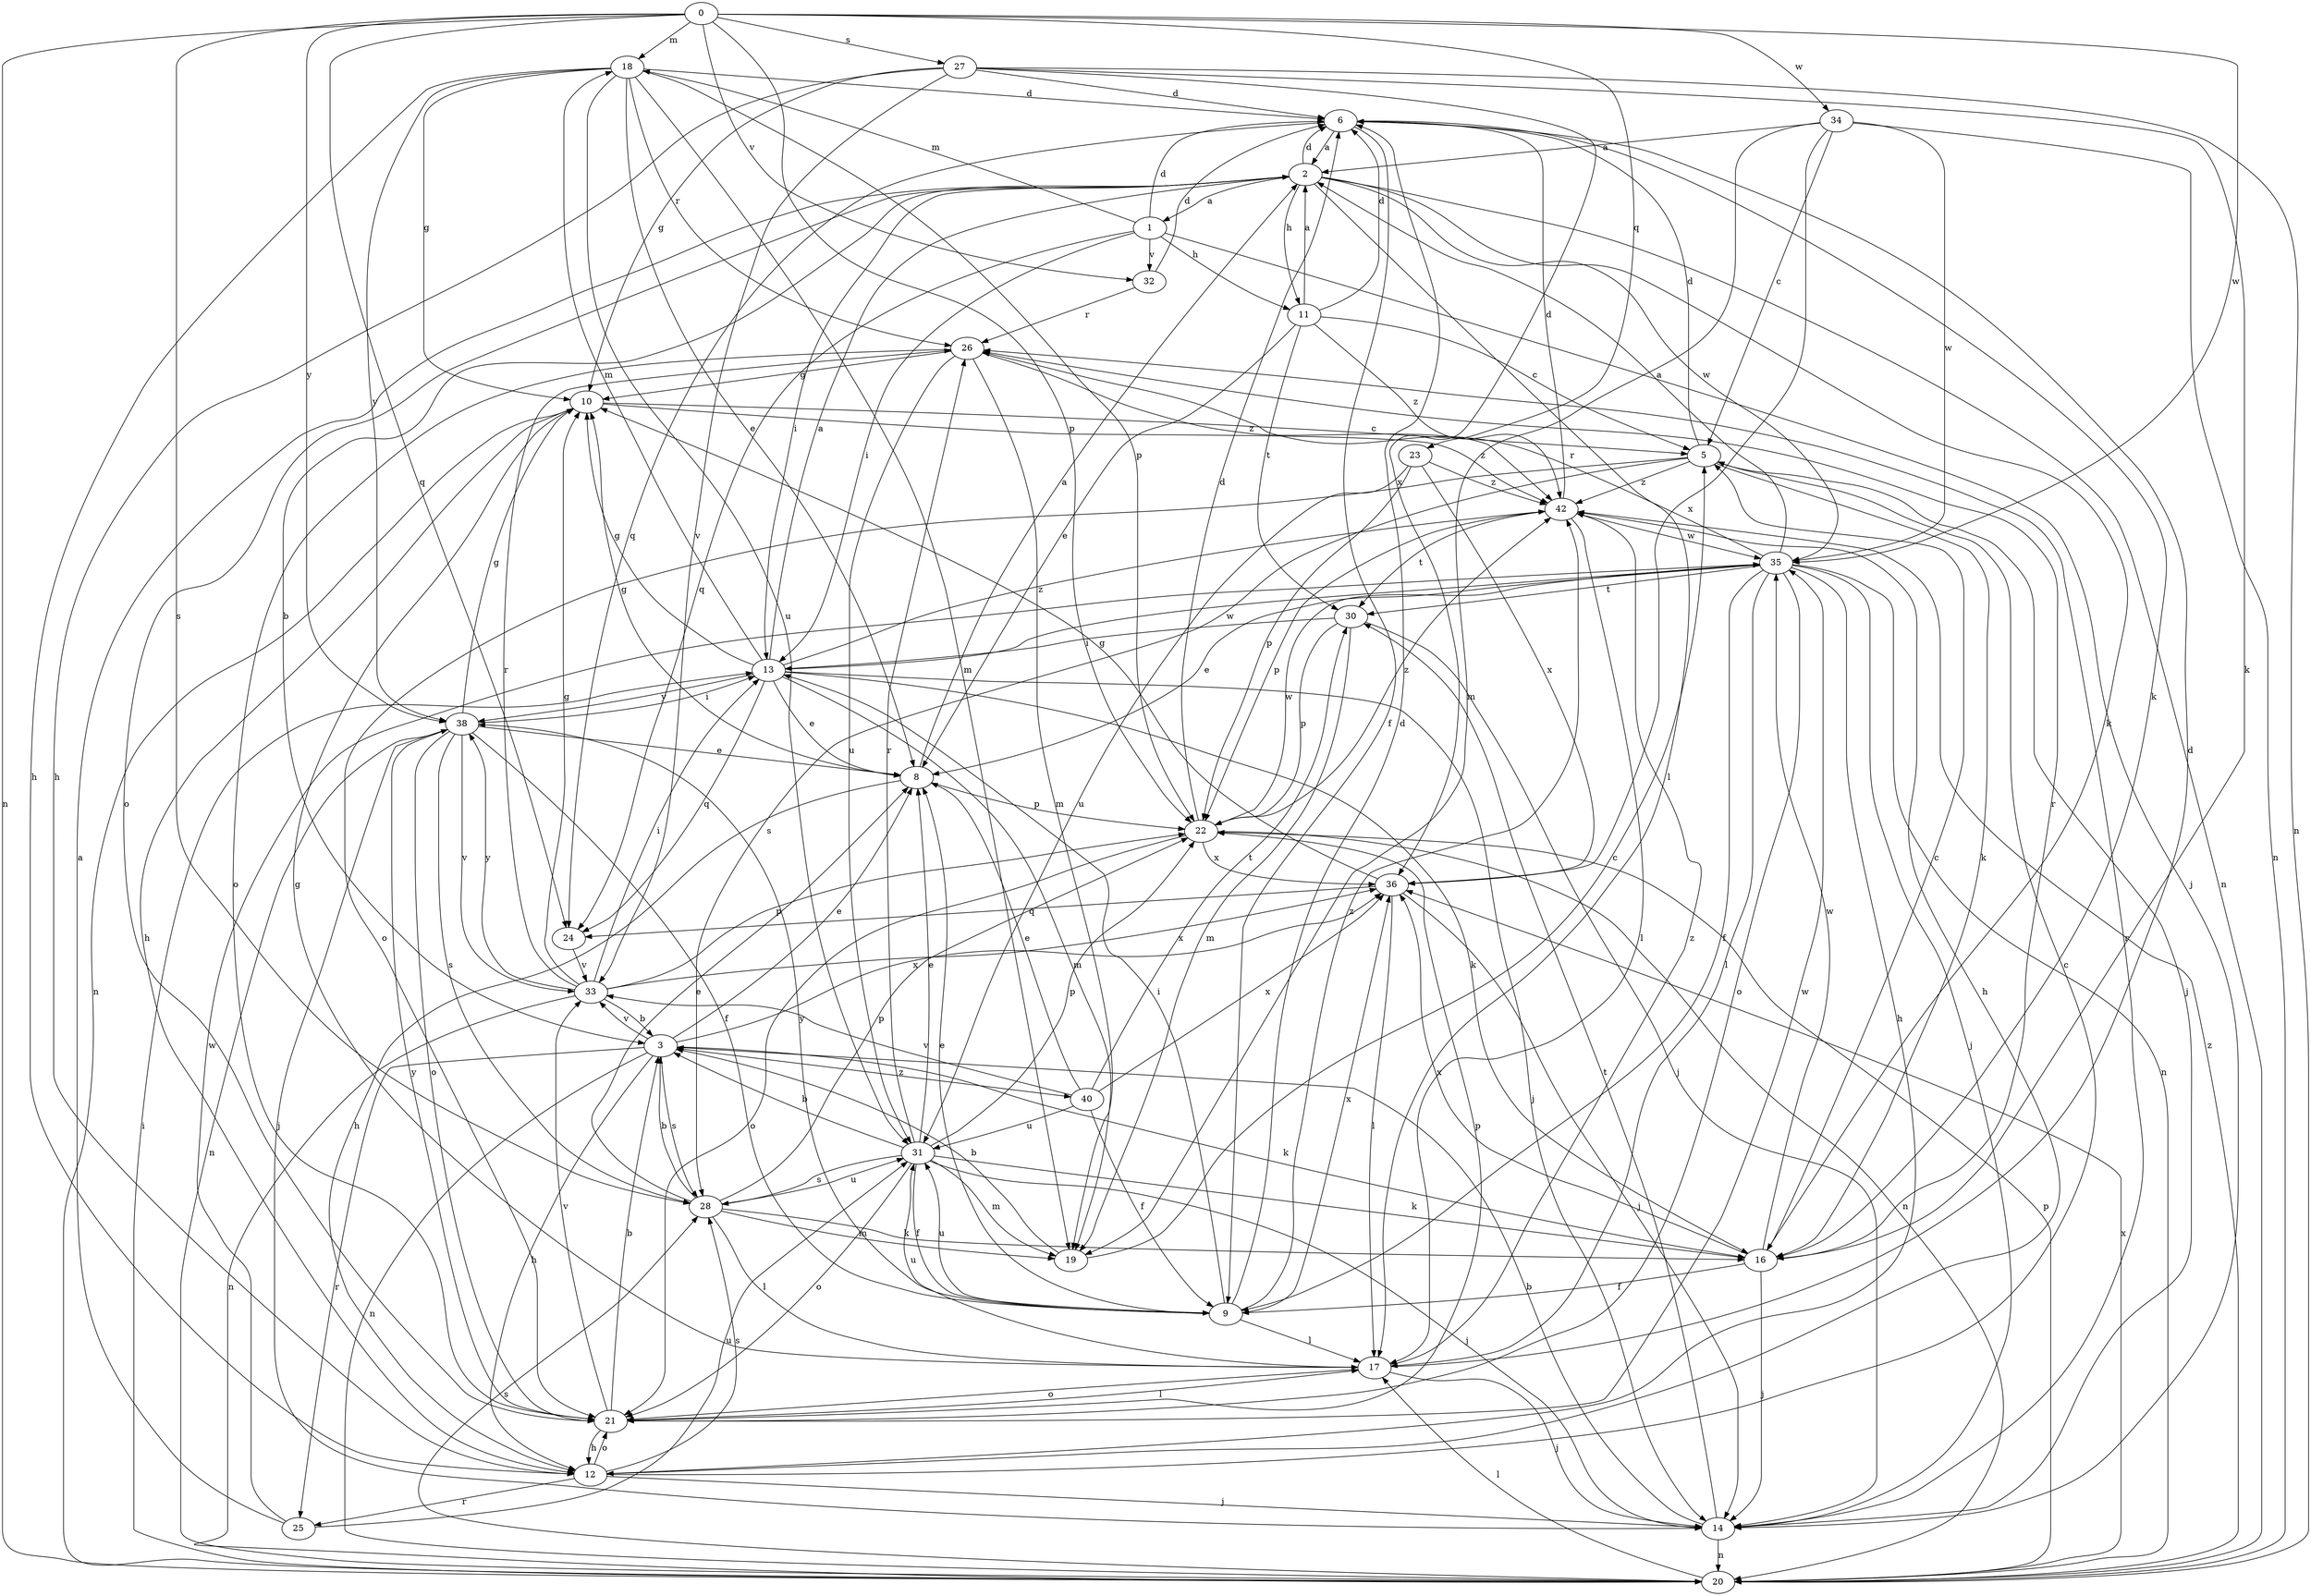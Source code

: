 strict digraph  {
0;
1;
2;
3;
5;
6;
8;
9;
10;
11;
12;
13;
14;
16;
17;
18;
19;
20;
21;
22;
23;
24;
25;
26;
27;
28;
30;
31;
32;
33;
34;
35;
36;
38;
40;
42;
0 -> 18  [label=m];
0 -> 20  [label=n];
0 -> 22  [label=p];
0 -> 23  [label=q];
0 -> 24  [label=q];
0 -> 27  [label=s];
0 -> 28  [label=s];
0 -> 32  [label=v];
0 -> 34  [label=w];
0 -> 35  [label=w];
0 -> 38  [label=y];
1 -> 6  [label=d];
1 -> 11  [label=h];
1 -> 13  [label=i];
1 -> 14  [label=j];
1 -> 18  [label=m];
1 -> 24  [label=q];
1 -> 32  [label=v];
2 -> 1  [label=a];
2 -> 3  [label=b];
2 -> 6  [label=d];
2 -> 11  [label=h];
2 -> 13  [label=i];
2 -> 16  [label=k];
2 -> 17  [label=l];
2 -> 20  [label=n];
2 -> 21  [label=o];
2 -> 35  [label=w];
3 -> 8  [label=e];
3 -> 12  [label=h];
3 -> 16  [label=k];
3 -> 20  [label=n];
3 -> 25  [label=r];
3 -> 28  [label=s];
3 -> 33  [label=v];
3 -> 36  [label=x];
3 -> 40  [label=z];
5 -> 6  [label=d];
5 -> 14  [label=j];
5 -> 16  [label=k];
5 -> 21  [label=o];
5 -> 28  [label=s];
5 -> 42  [label=z];
6 -> 2  [label=a];
6 -> 9  [label=f];
6 -> 16  [label=k];
6 -> 24  [label=q];
8 -> 2  [label=a];
8 -> 10  [label=g];
8 -> 12  [label=h];
8 -> 22  [label=p];
9 -> 6  [label=d];
9 -> 8  [label=e];
9 -> 13  [label=i];
9 -> 17  [label=l];
9 -> 31  [label=u];
9 -> 36  [label=x];
9 -> 38  [label=y];
9 -> 42  [label=z];
10 -> 5  [label=c];
10 -> 12  [label=h];
10 -> 20  [label=n];
10 -> 42  [label=z];
11 -> 2  [label=a];
11 -> 5  [label=c];
11 -> 6  [label=d];
11 -> 8  [label=e];
11 -> 30  [label=t];
11 -> 42  [label=z];
12 -> 5  [label=c];
12 -> 14  [label=j];
12 -> 21  [label=o];
12 -> 25  [label=r];
12 -> 28  [label=s];
13 -> 2  [label=a];
13 -> 8  [label=e];
13 -> 10  [label=g];
13 -> 14  [label=j];
13 -> 16  [label=k];
13 -> 18  [label=m];
13 -> 19  [label=m];
13 -> 24  [label=q];
13 -> 35  [label=w];
13 -> 38  [label=y];
13 -> 42  [label=z];
14 -> 3  [label=b];
14 -> 20  [label=n];
14 -> 26  [label=r];
14 -> 30  [label=t];
16 -> 5  [label=c];
16 -> 9  [label=f];
16 -> 14  [label=j];
16 -> 26  [label=r];
16 -> 35  [label=w];
16 -> 36  [label=x];
17 -> 6  [label=d];
17 -> 10  [label=g];
17 -> 14  [label=j];
17 -> 21  [label=o];
17 -> 31  [label=u];
17 -> 42  [label=z];
18 -> 6  [label=d];
18 -> 8  [label=e];
18 -> 10  [label=g];
18 -> 12  [label=h];
18 -> 19  [label=m];
18 -> 22  [label=p];
18 -> 26  [label=r];
18 -> 31  [label=u];
18 -> 38  [label=y];
19 -> 3  [label=b];
19 -> 5  [label=c];
20 -> 13  [label=i];
20 -> 17  [label=l];
20 -> 22  [label=p];
20 -> 28  [label=s];
20 -> 36  [label=x];
20 -> 42  [label=z];
21 -> 3  [label=b];
21 -> 12  [label=h];
21 -> 17  [label=l];
21 -> 22  [label=p];
21 -> 33  [label=v];
21 -> 35  [label=w];
21 -> 38  [label=y];
22 -> 6  [label=d];
22 -> 20  [label=n];
22 -> 21  [label=o];
22 -> 35  [label=w];
22 -> 36  [label=x];
22 -> 42  [label=z];
23 -> 22  [label=p];
23 -> 31  [label=u];
23 -> 36  [label=x];
23 -> 42  [label=z];
24 -> 33  [label=v];
25 -> 2  [label=a];
25 -> 31  [label=u];
25 -> 35  [label=w];
26 -> 10  [label=g];
26 -> 19  [label=m];
26 -> 21  [label=o];
26 -> 31  [label=u];
26 -> 42  [label=z];
27 -> 6  [label=d];
27 -> 10  [label=g];
27 -> 12  [label=h];
27 -> 16  [label=k];
27 -> 20  [label=n];
27 -> 33  [label=v];
27 -> 36  [label=x];
28 -> 3  [label=b];
28 -> 8  [label=e];
28 -> 16  [label=k];
28 -> 17  [label=l];
28 -> 19  [label=m];
28 -> 22  [label=p];
28 -> 31  [label=u];
30 -> 13  [label=i];
30 -> 14  [label=j];
30 -> 19  [label=m];
30 -> 22  [label=p];
31 -> 3  [label=b];
31 -> 8  [label=e];
31 -> 9  [label=f];
31 -> 14  [label=j];
31 -> 16  [label=k];
31 -> 19  [label=m];
31 -> 21  [label=o];
31 -> 22  [label=p];
31 -> 26  [label=r];
31 -> 28  [label=s];
32 -> 6  [label=d];
32 -> 26  [label=r];
33 -> 3  [label=b];
33 -> 10  [label=g];
33 -> 13  [label=i];
33 -> 20  [label=n];
33 -> 22  [label=p];
33 -> 26  [label=r];
33 -> 36  [label=x];
33 -> 38  [label=y];
34 -> 2  [label=a];
34 -> 5  [label=c];
34 -> 19  [label=m];
34 -> 20  [label=n];
34 -> 35  [label=w];
34 -> 36  [label=x];
35 -> 2  [label=a];
35 -> 8  [label=e];
35 -> 9  [label=f];
35 -> 12  [label=h];
35 -> 14  [label=j];
35 -> 17  [label=l];
35 -> 20  [label=n];
35 -> 21  [label=o];
35 -> 26  [label=r];
35 -> 30  [label=t];
36 -> 10  [label=g];
36 -> 14  [label=j];
36 -> 17  [label=l];
36 -> 24  [label=q];
38 -> 8  [label=e];
38 -> 9  [label=f];
38 -> 10  [label=g];
38 -> 13  [label=i];
38 -> 14  [label=j];
38 -> 20  [label=n];
38 -> 21  [label=o];
38 -> 28  [label=s];
38 -> 33  [label=v];
40 -> 8  [label=e];
40 -> 9  [label=f];
40 -> 30  [label=t];
40 -> 31  [label=u];
40 -> 33  [label=v];
40 -> 36  [label=x];
42 -> 6  [label=d];
42 -> 12  [label=h];
42 -> 17  [label=l];
42 -> 22  [label=p];
42 -> 30  [label=t];
42 -> 35  [label=w];
}
